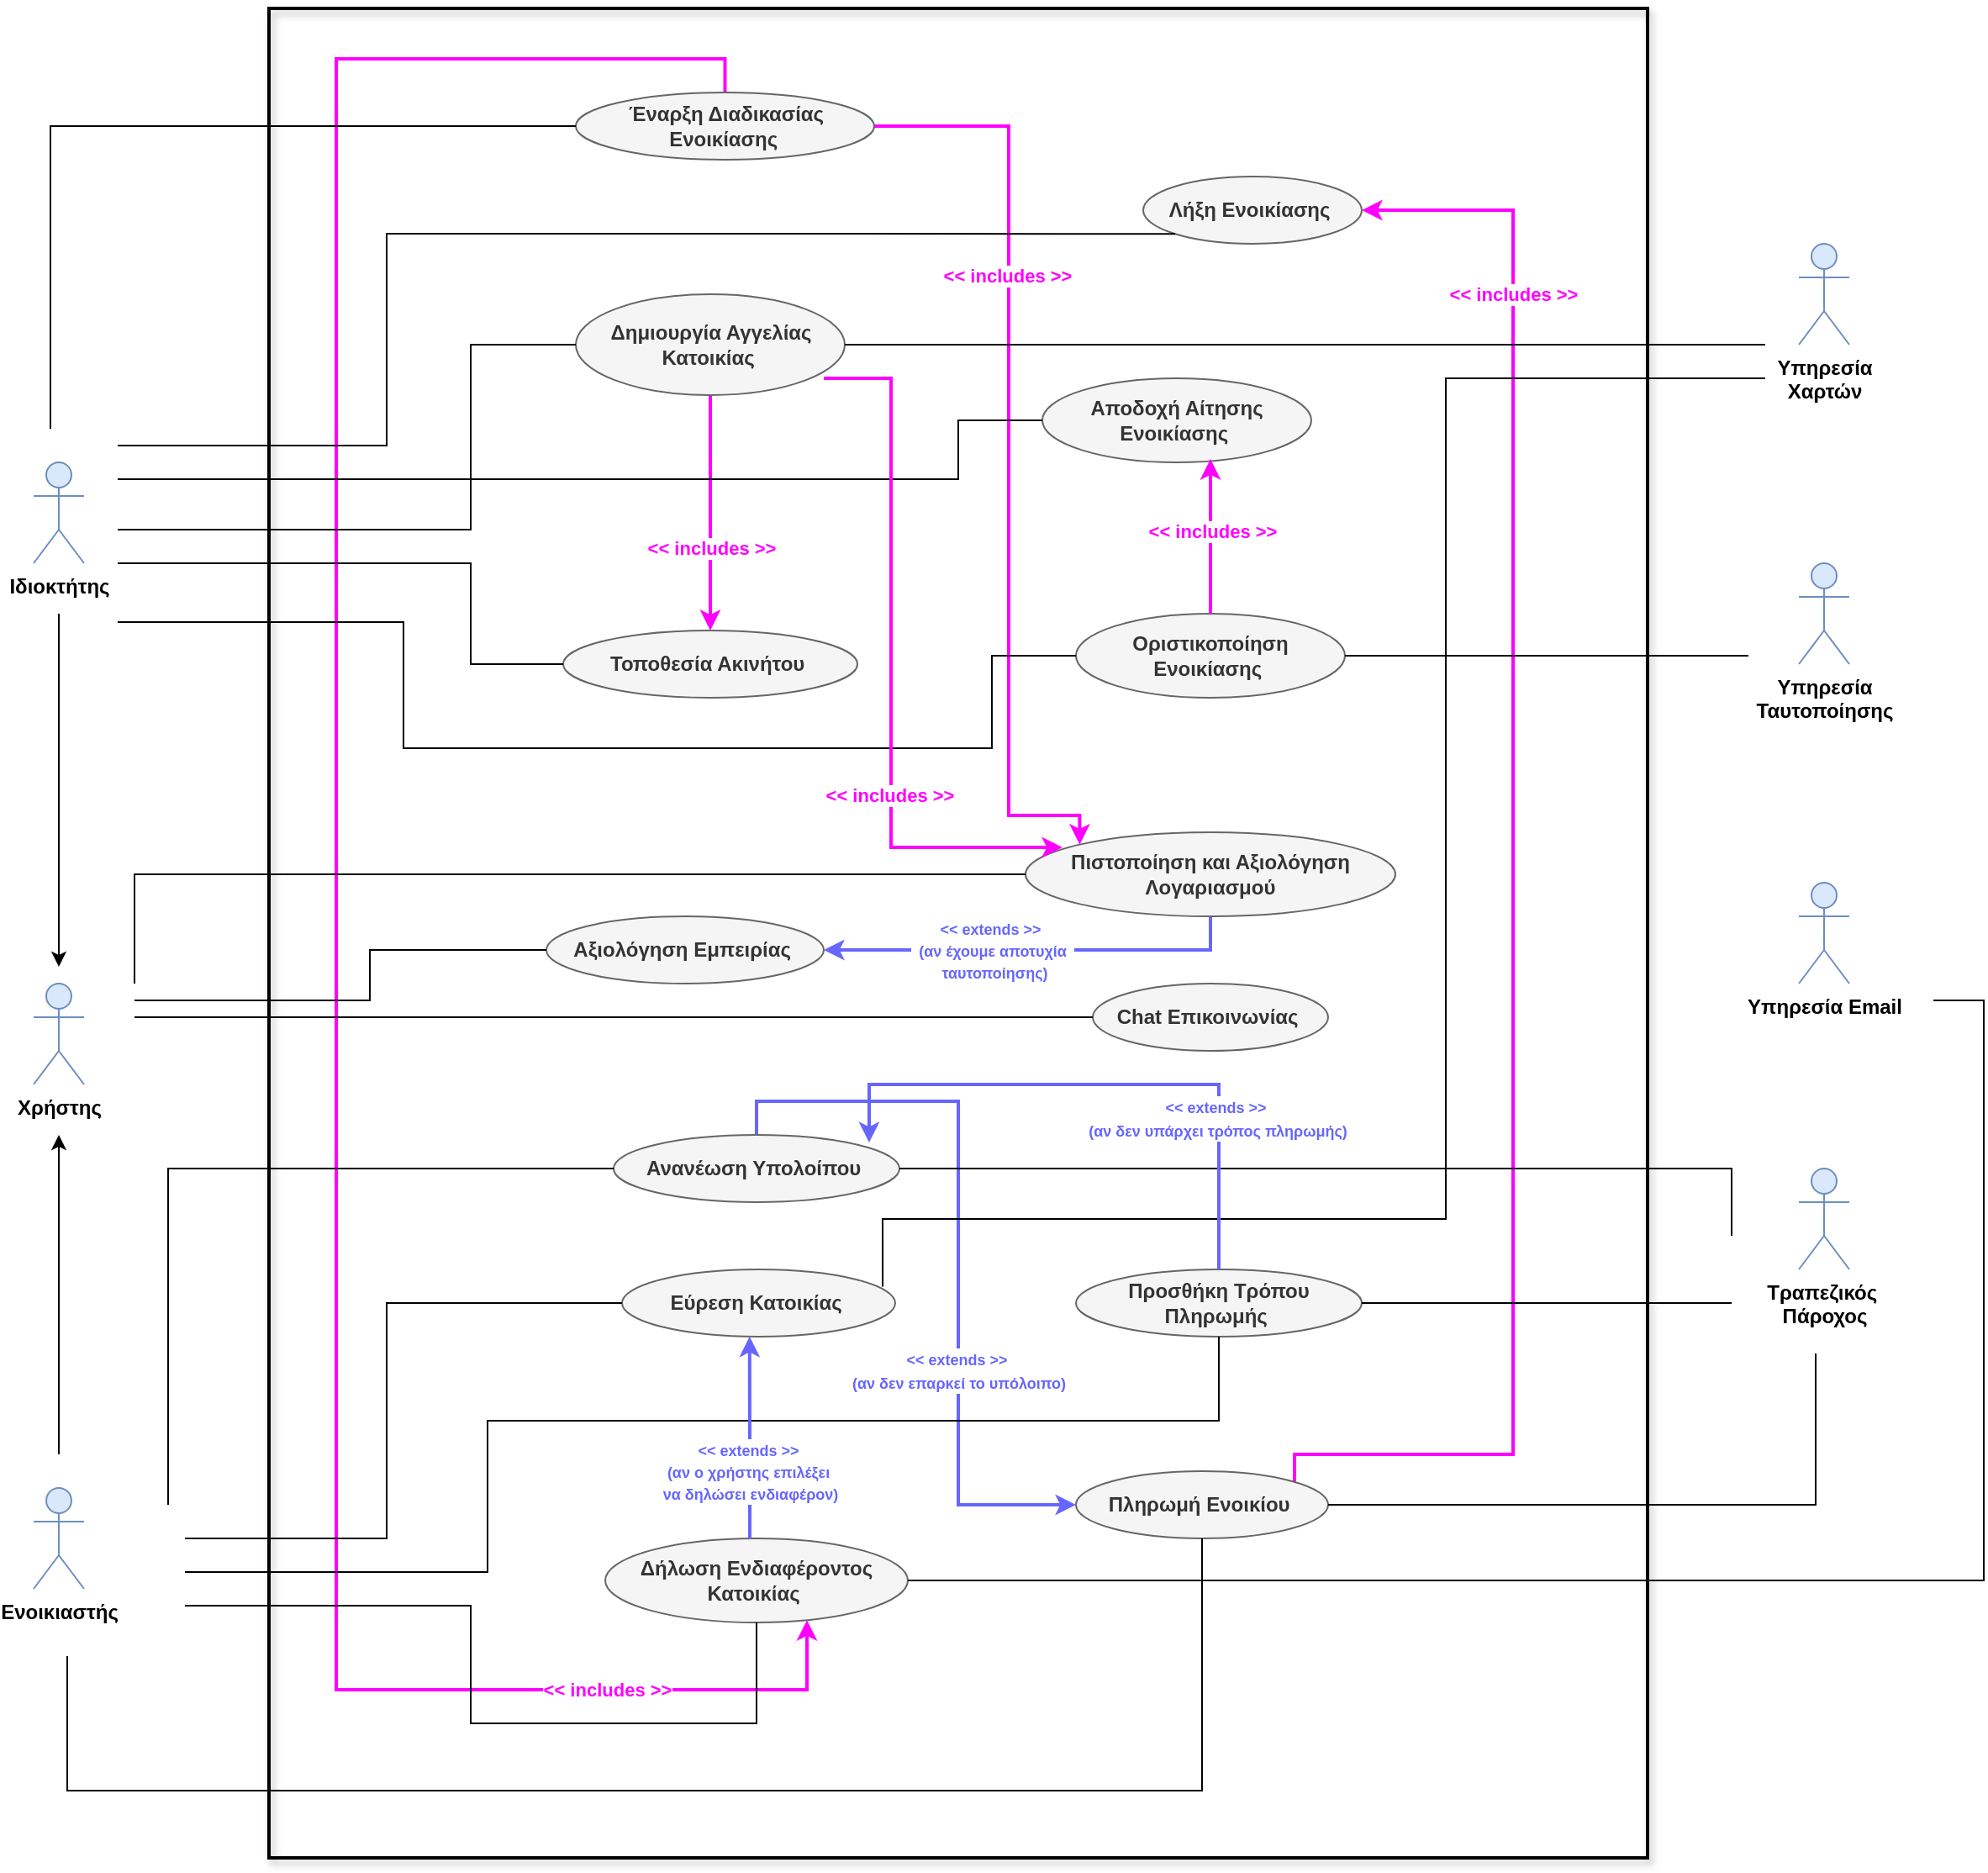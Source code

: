 <mxfile version="26.1.1" pages="2">
  <diagram name="Use-Case-Diagram" id="37kj7ruwc1lNBJ_ZtgJI">
    <mxGraphModel dx="2891" dy="930" grid="0" gridSize="10" guides="1" tooltips="1" connect="1" arrows="1" fold="1" page="0" pageScale="1" pageWidth="827" pageHeight="1169" math="0" shadow="0">
      <root>
        <mxCell id="0" />
        <mxCell id="1" parent="0" />
        <mxCell id="uwge-FKVhBbenf3adf19-28" value="" style="rounded=0;whiteSpace=wrap;html=1;fillColor=none;strokeWidth=2;strokeColor=#000000;shadow=1;" vertex="1" parent="1">
          <mxGeometry x="-270" y="440" width="820" height="1100" as="geometry" />
        </mxCell>
        <mxCell id="uwge-FKVhBbenf3adf19-68" style="edgeStyle=orthogonalEdgeStyle;rounded=0;orthogonalLoop=1;jettySize=auto;html=1;strokeColor=#FF00FF;strokeWidth=2;" edge="1" parent="1" source="uwge-FKVhBbenf3adf19-4" target="uwge-FKVhBbenf3adf19-5">
          <mxGeometry relative="1" as="geometry" />
        </mxCell>
        <mxCell id="uwge-FKVhBbenf3adf19-69" value="&lt;font style=&quot;color: rgb(255, 0, 255);&quot;&gt;&amp;lt;&amp;lt; includes &amp;gt;&amp;gt;&lt;/font&gt;" style="edgeLabel;html=1;align=center;verticalAlign=middle;resizable=0;points=[];fontStyle=1" vertex="1" connectable="0" parent="uwge-FKVhBbenf3adf19-68">
          <mxGeometry x="0.218" y="-2" relative="1" as="geometry">
            <mxPoint x="2" y="5" as="offset" />
          </mxGeometry>
        </mxCell>
        <mxCell id="uwge-FKVhBbenf3adf19-4" value="&lt;span style=&quot;text-align: left;&quot;&gt;Δημιουργία Αγγελίας Κατοικίας&amp;nbsp;&lt;/span&gt;" style="ellipse;whiteSpace=wrap;html=1;fontStyle=1;fillColor=#f5f5f5;fontColor=#333333;strokeColor=#666666;" vertex="1" parent="1">
          <mxGeometry x="-87.5" y="610" width="160" height="60" as="geometry" />
        </mxCell>
        <mxCell id="uwge-FKVhBbenf3adf19-5" value="&lt;span style=&quot;text-align: left;&quot;&gt;Τοποθεσία Ακινήτου&amp;nbsp;&lt;/span&gt;" style="ellipse;whiteSpace=wrap;html=1;fontStyle=1;fillColor=#f5f5f5;fontColor=#333333;strokeColor=#666666;" vertex="1" parent="1">
          <mxGeometry x="-95" y="810" width="175" height="40" as="geometry" />
        </mxCell>
        <mxCell id="uwge-FKVhBbenf3adf19-6" value="&lt;span style=&quot;text-align: left;&quot;&gt;Εύρεση Κατοικίας&amp;nbsp;&lt;/span&gt;" style="ellipse;whiteSpace=wrap;html=1;fontStyle=1;fillColor=#f5f5f5;fontColor=#333333;strokeColor=#666666;" vertex="1" parent="1">
          <mxGeometry x="-60" y="1190" width="162.5" height="40" as="geometry" />
        </mxCell>
        <mxCell id="uwge-FKVhBbenf3adf19-7" value="&lt;span style=&quot;text-align: left;&quot;&gt;Αξιολόγηση Εμπειρίας&amp;nbsp;&lt;/span&gt;" style="ellipse;whiteSpace=wrap;html=1;fontStyle=1;fillColor=#f5f5f5;fontColor=#333333;strokeColor=#666666;" vertex="1" parent="1">
          <mxGeometry x="-105" y="980" width="165" height="40" as="geometry" />
        </mxCell>
        <mxCell id="uwge-FKVhBbenf3adf19-86" style="edgeStyle=orthogonalEdgeStyle;rounded=0;orthogonalLoop=1;jettySize=auto;html=1;entryX=1;entryY=0.5;entryDx=0;entryDy=0;strokeColor=#6666FF;strokeWidth=2;" edge="1" parent="1" source="uwge-FKVhBbenf3adf19-8" target="uwge-FKVhBbenf3adf19-7">
          <mxGeometry relative="1" as="geometry">
            <Array as="points">
              <mxPoint x="290" y="1000" />
            </Array>
          </mxGeometry>
        </mxCell>
        <mxCell id="uwge-FKVhBbenf3adf19-87" value="&lt;span style=&quot;font-weight: 700;&quot;&gt;&lt;font style=&quot;font-size: 9px; color: rgb(102, 102, 255);&quot;&gt;&amp;lt;&amp;lt; extends &amp;gt;&amp;gt;&amp;nbsp;&lt;/font&gt;&lt;/span&gt;&lt;div&gt;&lt;span style=&quot;font-weight: 700;&quot;&gt;&lt;font style=&quot;font-size: 9px; color: rgb(102, 102, 255);&quot;&gt;&amp;nbsp; (αν έχουμε αποτυχία&amp;nbsp;&amp;nbsp;&lt;/font&gt;&lt;/span&gt;&lt;/div&gt;&lt;div&gt;&lt;span style=&quot;font-weight: 700;&quot;&gt;&lt;font style=&quot;font-size: 9px; color: rgb(102, 102, 255);&quot;&gt;&amp;nbsp;ταυτοποίησης)&lt;/font&gt;&lt;/span&gt;&lt;/div&gt;" style="edgeLabel;html=1;align=center;verticalAlign=middle;resizable=0;points=[];" vertex="1" connectable="0" parent="uwge-FKVhBbenf3adf19-86">
          <mxGeometry x="0.144" y="-3" relative="1" as="geometry">
            <mxPoint x="-7" y="3" as="offset" />
          </mxGeometry>
        </mxCell>
        <mxCell id="uwge-FKVhBbenf3adf19-8" value="&lt;span style=&quot;text-align: left;&quot;&gt;Πιστοποίηση και Αξιολόγηση Λογαριασμού&lt;/span&gt;" style="ellipse;whiteSpace=wrap;html=1;fontStyle=1;fillColor=#f5f5f5;fontColor=#333333;strokeColor=#666666;" vertex="1" parent="1">
          <mxGeometry x="180" y="930" width="220" height="50" as="geometry" />
        </mxCell>
        <mxCell id="uwge-FKVhBbenf3adf19-9" value="&lt;span style=&quot;text-align: left;&quot;&gt;Δήλωση Ενδιαφέροντος Κατοικίας&amp;nbsp;&lt;/span&gt;" style="ellipse;whiteSpace=wrap;html=1;fontStyle=1;fillColor=#f5f5f5;fontColor=#333333;strokeColor=#666666;" vertex="1" parent="1">
          <mxGeometry x="-70" y="1350" width="180" height="50" as="geometry" />
        </mxCell>
        <mxCell id="uwge-FKVhBbenf3adf19-89" style="edgeStyle=orthogonalEdgeStyle;rounded=0;orthogonalLoop=1;jettySize=auto;html=1;entryX=1;entryY=0.5;entryDx=0;entryDy=0;strokeColor=#FF00FF;strokeWidth=2;" edge="1" parent="1" source="uwge-FKVhBbenf3adf19-10" target="uwge-FKVhBbenf3adf19-19">
          <mxGeometry relative="1" as="geometry">
            <Array as="points">
              <mxPoint x="340" y="1300" />
              <mxPoint x="470" y="1300" />
              <mxPoint x="470" y="560" />
            </Array>
          </mxGeometry>
        </mxCell>
        <mxCell id="uwge-FKVhBbenf3adf19-90" value="&lt;b&gt;&lt;font style=&quot;color: rgb(255, 0, 255);&quot;&gt;&amp;lt;&amp;lt; includes &amp;gt;&amp;gt;&lt;/font&gt;&lt;/b&gt;" style="edgeLabel;html=1;align=center;verticalAlign=middle;resizable=0;points=[];" vertex="1" connectable="0" parent="uwge-FKVhBbenf3adf19-89">
          <mxGeometry x="0.687" relative="1" as="geometry">
            <mxPoint y="-13" as="offset" />
          </mxGeometry>
        </mxCell>
        <mxCell id="uwge-FKVhBbenf3adf19-10" value="&lt;span style=&quot;text-align: left;&quot;&gt;Πληρωμή Ενοικίου&amp;nbsp;&lt;/span&gt;" style="ellipse;whiteSpace=wrap;html=1;fontStyle=1;fillColor=#f5f5f5;fontColor=#333333;strokeColor=#666666;" vertex="1" parent="1">
          <mxGeometry x="210" y="1310" width="150" height="40" as="geometry" />
        </mxCell>
        <mxCell id="uwge-FKVhBbenf3adf19-12" value="&lt;span style=&quot;text-align: left;&quot;&gt;Προσθήκη Τρόπου Πληρωμής&amp;nbsp;&lt;/span&gt;" style="ellipse;whiteSpace=wrap;html=1;fontStyle=1;fillColor=#f5f5f5;fontColor=#333333;strokeColor=#666666;" vertex="1" parent="1">
          <mxGeometry x="210" y="1190" width="170" height="40" as="geometry" />
        </mxCell>
        <mxCell id="uwge-FKVhBbenf3adf19-81" style="edgeStyle=orthogonalEdgeStyle;rounded=0;orthogonalLoop=1;jettySize=auto;html=1;entryX=0;entryY=0.5;entryDx=0;entryDy=0;strokeColor=#6666FF;exitX=0.5;exitY=0;exitDx=0;exitDy=0;strokeWidth=2;" edge="1" parent="1" source="uwge-FKVhBbenf3adf19-13" target="uwge-FKVhBbenf3adf19-10">
          <mxGeometry relative="1" as="geometry">
            <mxPoint x="20" y="1090.0" as="sourcePoint" />
            <mxPoint x="210" y="1310.0" as="targetPoint" />
            <Array as="points">
              <mxPoint x="20" y="1090" />
              <mxPoint x="140" y="1090" />
              <mxPoint x="140" y="1330" />
            </Array>
          </mxGeometry>
        </mxCell>
        <mxCell id="uwge-FKVhBbenf3adf19-82" value="&lt;span style=&quot;font-weight: 700;&quot;&gt;&lt;font style=&quot;font-size: 9px; color: rgb(102, 102, 255);&quot;&gt;&amp;lt;&amp;lt; extends &amp;gt;&amp;gt;&amp;nbsp;&lt;/font&gt;&lt;/span&gt;&lt;div style=&quot;font-weight: 700;&quot;&gt;&lt;font style=&quot;font-size: 9px; color: rgb(102, 102, 255);&quot;&gt;(αν δεν επαρκεί το υπόλοιπο)&lt;/font&gt;&lt;/div&gt;" style="edgeLabel;html=1;align=center;verticalAlign=middle;resizable=0;points=[];" vertex="1" connectable="0" parent="uwge-FKVhBbenf3adf19-81">
          <mxGeometry x="0.72" relative="1" as="geometry">
            <mxPoint x="-7" y="-80" as="offset" />
          </mxGeometry>
        </mxCell>
        <mxCell id="uwge-FKVhBbenf3adf19-13" value="&lt;span style=&quot;text-align: left;&quot;&gt;Ανανέωση Υπολοίπου&amp;nbsp;&lt;/span&gt;" style="ellipse;whiteSpace=wrap;html=1;fontStyle=1;fillColor=#f5f5f5;fontColor=#333333;strokeColor=#666666;" vertex="1" parent="1">
          <mxGeometry x="-65" y="1110" width="170" height="40" as="geometry" />
        </mxCell>
        <mxCell id="uwge-FKVhBbenf3adf19-77" style="edgeStyle=orthogonalEdgeStyle;rounded=0;orthogonalLoop=1;jettySize=auto;html=1;strokeColor=#FF00FF;strokeWidth=2;" edge="1" parent="1" source="uwge-FKVhBbenf3adf19-15" target="uwge-FKVhBbenf3adf19-9">
          <mxGeometry relative="1" as="geometry">
            <Array as="points">
              <mxPoint x="1" y="470" />
              <mxPoint x="-230" y="470" />
              <mxPoint x="-230" y="1440" />
              <mxPoint x="50" y="1440" />
            </Array>
          </mxGeometry>
        </mxCell>
        <mxCell id="uwge-FKVhBbenf3adf19-78" value="&lt;font style=&quot;color: rgb(255, 0, 255);&quot;&gt;&amp;lt;&amp;lt; includes &amp;gt;&amp;gt;&lt;/font&gt;" style="edgeLabel;html=1;align=center;verticalAlign=middle;resizable=0;points=[];fontStyle=1" vertex="1" connectable="0" parent="uwge-FKVhBbenf3adf19-77">
          <mxGeometry x="0.766" y="-1" relative="1" as="geometry">
            <mxPoint x="20" y="-1" as="offset" />
          </mxGeometry>
        </mxCell>
        <mxCell id="uwge-FKVhBbenf3adf19-91" style="edgeStyle=orthogonalEdgeStyle;rounded=0;orthogonalLoop=1;jettySize=auto;html=1;entryX=0;entryY=0;entryDx=0;entryDy=0;strokeColor=#FF00FF;strokeWidth=2;" edge="1" parent="1" source="uwge-FKVhBbenf3adf19-15" target="uwge-FKVhBbenf3adf19-8">
          <mxGeometry relative="1" as="geometry">
            <Array as="points">
              <mxPoint x="170" y="510" />
              <mxPoint x="170" y="920" />
              <mxPoint x="212" y="920" />
            </Array>
          </mxGeometry>
        </mxCell>
        <mxCell id="uwge-FKVhBbenf3adf19-92" value="&lt;span style=&quot;color: rgb(255, 0, 255); font-weight: 700;&quot;&gt;&amp;lt;&amp;lt; includes &amp;gt;&amp;gt;&lt;/span&gt;" style="edgeLabel;html=1;align=center;verticalAlign=middle;resizable=0;points=[];" vertex="1" connectable="0" parent="uwge-FKVhBbenf3adf19-91">
          <mxGeometry x="-0.387" y="-1" relative="1" as="geometry">
            <mxPoint as="offset" />
          </mxGeometry>
        </mxCell>
        <mxCell id="uwge-FKVhBbenf3adf19-15" value="&lt;span style=&quot;text-align: left;&quot;&gt;Έναρξη Διαδικασίας Ενοικίασης&amp;nbsp;&lt;/span&gt;" style="ellipse;whiteSpace=wrap;html=1;fontStyle=1;fillColor=#f5f5f5;fontColor=#333333;strokeColor=#666666;" vertex="1" parent="1">
          <mxGeometry x="-87.5" y="490" width="177.5" height="40" as="geometry" />
        </mxCell>
        <mxCell id="uwge-FKVhBbenf3adf19-16" value="&lt;span style=&quot;text-align: left;&quot;&gt;Αποδοχή Αίτησης Ενοικίασης&amp;nbsp;&lt;/span&gt;" style="ellipse;whiteSpace=wrap;html=1;fontStyle=1;fillColor=#f5f5f5;fontColor=#333333;strokeColor=#666666;" vertex="1" parent="1">
          <mxGeometry x="190" y="660" width="160" height="50" as="geometry" />
        </mxCell>
        <mxCell id="uwge-FKVhBbenf3adf19-17" value="&lt;span style=&quot;text-align: left;&quot;&gt;Οριστικοποίηση Ενοικίασης&amp;nbsp;&lt;/span&gt;" style="ellipse;whiteSpace=wrap;html=1;fontStyle=1;fillColor=#f5f5f5;fontColor=#333333;strokeColor=#666666;" vertex="1" parent="1">
          <mxGeometry x="210" y="800" width="160" height="50" as="geometry" />
        </mxCell>
        <mxCell id="uwge-FKVhBbenf3adf19-18" value="&lt;span style=&quot;text-align: left;&quot;&gt;Chat Επικοινωνίας&amp;nbsp;&lt;/span&gt;" style="ellipse;whiteSpace=wrap;html=1;fontStyle=1;fillColor=#f5f5f5;fontColor=#333333;strokeColor=#666666;" vertex="1" parent="1">
          <mxGeometry x="220" y="1020" width="140" height="40" as="geometry" />
        </mxCell>
        <mxCell id="uwge-FKVhBbenf3adf19-19" value="&lt;span style=&quot;text-align: left;&quot;&gt;Λήξη Ενοικίασης&amp;nbsp;&lt;/span&gt;" style="ellipse;whiteSpace=wrap;html=1;fontStyle=1;fillColor=#f5f5f5;fontColor=#333333;strokeColor=#666666;" vertex="1" parent="1">
          <mxGeometry x="250" y="540" width="130" height="40" as="geometry" />
        </mxCell>
        <mxCell id="uwge-FKVhBbenf3adf19-35" style="edgeStyle=orthogonalEdgeStyle;rounded=0;orthogonalLoop=1;jettySize=auto;html=1;" edge="1" parent="1">
          <mxGeometry relative="1" as="geometry">
            <mxPoint x="-395" y="1010" as="targetPoint" />
            <mxPoint x="-395" y="800" as="sourcePoint" />
          </mxGeometry>
        </mxCell>
        <mxCell id="uwge-FKVhBbenf3adf19-20" value="Ιδιοκτήτης" style="shape=umlActor;verticalLabelPosition=bottom;verticalAlign=top;html=1;outlineConnect=0;fillColor=#dae8fc;strokeColor=#6c8ebf;fontStyle=1" vertex="1" parent="1">
          <mxGeometry x="-410" y="710" width="30" height="60" as="geometry" />
        </mxCell>
        <mxCell id="uwge-FKVhBbenf3adf19-22" value="Τραπεζικός&amp;nbsp;&lt;div&gt;Πάροχος&lt;/div&gt;" style="shape=umlActor;verticalLabelPosition=bottom;verticalAlign=top;html=1;outlineConnect=0;fillColor=#dae8fc;strokeColor=#6c8ebf;fontStyle=1" vertex="1" parent="1">
          <mxGeometry x="640" y="1130" width="30" height="60" as="geometry" />
        </mxCell>
        <mxCell id="uwge-FKVhBbenf3adf19-23" value="Υπηρεσία Email" style="shape=umlActor;verticalLabelPosition=bottom;verticalAlign=top;html=1;outlineConnect=0;fillColor=#dae8fc;strokeColor=#6c8ebf;fontStyle=1" vertex="1" parent="1">
          <mxGeometry x="640" y="960" width="30" height="60" as="geometry" />
        </mxCell>
        <mxCell id="uwge-FKVhBbenf3adf19-24" value="Χρήστης" style="shape=umlActor;verticalLabelPosition=bottom;verticalAlign=top;html=1;outlineConnect=0;fillColor=#dae8fc;strokeColor=#6c8ebf;fontStyle=1" vertex="1" parent="1">
          <mxGeometry x="-410" y="1020" width="30" height="60" as="geometry" />
        </mxCell>
        <mxCell id="uwge-FKVhBbenf3adf19-67" style="edgeStyle=orthogonalEdgeStyle;rounded=0;orthogonalLoop=1;jettySize=auto;html=1;" edge="1" parent="1">
          <mxGeometry relative="1" as="geometry">
            <mxPoint x="-395" y="1110" as="targetPoint" />
            <mxPoint x="-395" y="1300" as="sourcePoint" />
          </mxGeometry>
        </mxCell>
        <mxCell id="uwge-FKVhBbenf3adf19-25" value="Ενοικιαστής" style="shape=umlActor;verticalLabelPosition=bottom;verticalAlign=top;html=1;outlineConnect=0;fillColor=#dae8fc;strokeColor=#6c8ebf;fontStyle=1" vertex="1" parent="1">
          <mxGeometry x="-410" y="1320" width="30" height="60" as="geometry" />
        </mxCell>
        <mxCell id="uwge-FKVhBbenf3adf19-26" value="Υπηρεσία&lt;div&gt;Χαρτών&lt;/div&gt;" style="shape=umlActor;verticalLabelPosition=bottom;verticalAlign=top;html=1;outlineConnect=0;fillColor=#dae8fc;strokeColor=#6c8ebf;fontStyle=1" vertex="1" parent="1">
          <mxGeometry x="640" y="580" width="30" height="60" as="geometry" />
        </mxCell>
        <mxCell id="uwge-FKVhBbenf3adf19-27" value="Υπηρεσία&lt;div&gt;Ταυτοποίησης&lt;/div&gt;" style="shape=umlActor;verticalLabelPosition=bottom;verticalAlign=top;html=1;outlineConnect=0;fillColor=#dae8fc;strokeColor=#6c8ebf;fontStyle=1" vertex="1" parent="1">
          <mxGeometry x="640" y="770" width="30" height="60" as="geometry" />
        </mxCell>
        <mxCell id="uwge-FKVhBbenf3adf19-38" value="" style="endArrow=none;html=1;rounded=0;entryX=0;entryY=0.5;entryDx=0;entryDy=0;" edge="1" parent="1" target="uwge-FKVhBbenf3adf19-4">
          <mxGeometry width="50" height="50" relative="1" as="geometry">
            <mxPoint x="-360" y="750" as="sourcePoint" />
            <mxPoint x="10" y="860" as="targetPoint" />
            <Array as="points">
              <mxPoint x="-150" y="750" />
              <mxPoint x="-150" y="640" />
            </Array>
          </mxGeometry>
        </mxCell>
        <mxCell id="uwge-FKVhBbenf3adf19-40" value="" style="endArrow=none;html=1;rounded=0;entryX=0;entryY=0.5;entryDx=0;entryDy=0;" edge="1" parent="1" target="uwge-FKVhBbenf3adf19-5">
          <mxGeometry width="50" height="50" relative="1" as="geometry">
            <mxPoint x="-360" y="770" as="sourcePoint" />
            <mxPoint x="30" y="850" as="targetPoint" />
            <Array as="points">
              <mxPoint x="-150" y="770" />
              <mxPoint x="-150" y="830" />
            </Array>
          </mxGeometry>
        </mxCell>
        <mxCell id="uwge-FKVhBbenf3adf19-42" value="" style="endArrow=none;html=1;rounded=0;entryX=0;entryY=0.5;entryDx=0;entryDy=0;" edge="1" parent="1" target="uwge-FKVhBbenf3adf19-6">
          <mxGeometry width="50" height="50" relative="1" as="geometry">
            <mxPoint x="-320" y="1350" as="sourcePoint" />
            <mxPoint x="240" y="1230" as="targetPoint" />
            <Array as="points">
              <mxPoint x="-200" y="1350" />
              <mxPoint x="-200" y="1210" />
            </Array>
          </mxGeometry>
        </mxCell>
        <mxCell id="uwge-FKVhBbenf3adf19-43" value="" style="endArrow=none;html=1;rounded=0;entryX=0.5;entryY=1;entryDx=0;entryDy=0;" edge="1" parent="1" target="uwge-FKVhBbenf3adf19-12">
          <mxGeometry width="50" height="50" relative="1" as="geometry">
            <mxPoint x="-320" y="1370" as="sourcePoint" />
            <mxPoint x="-57.5" y="1230" as="targetPoint" />
            <Array as="points">
              <mxPoint x="-140" y="1370" />
              <mxPoint x="-140" y="1280" />
              <mxPoint x="295" y="1280" />
            </Array>
          </mxGeometry>
        </mxCell>
        <mxCell id="uwge-FKVhBbenf3adf19-44" value="" style="endArrow=none;html=1;rounded=0;entryX=0.5;entryY=1;entryDx=0;entryDy=0;" edge="1" parent="1" target="uwge-FKVhBbenf3adf19-9">
          <mxGeometry width="50" height="50" relative="1" as="geometry">
            <mxPoint x="-320" y="1390" as="sourcePoint" />
            <mxPoint x="170" y="1270" as="targetPoint" />
            <Array as="points">
              <mxPoint x="-150" y="1390" />
              <mxPoint x="-150" y="1460" />
              <mxPoint x="20" y="1460" />
            </Array>
          </mxGeometry>
        </mxCell>
        <mxCell id="uwge-FKVhBbenf3adf19-46" value="" style="endArrow=none;html=1;rounded=0;entryX=0;entryY=0.5;entryDx=0;entryDy=0;" edge="1" parent="1" target="uwge-FKVhBbenf3adf19-16">
          <mxGeometry width="50" height="50" relative="1" as="geometry">
            <mxPoint x="-360" y="720" as="sourcePoint" />
            <mxPoint x="190" y="950" as="targetPoint" />
            <Array as="points">
              <mxPoint x="140" y="720" />
              <mxPoint x="140" y="685" />
            </Array>
          </mxGeometry>
        </mxCell>
        <mxCell id="uwge-FKVhBbenf3adf19-47" value="" style="endArrow=none;html=1;rounded=0;entryX=0;entryY=0.5;entryDx=0;entryDy=0;" edge="1" parent="1" target="uwge-FKVhBbenf3adf19-17">
          <mxGeometry width="50" height="50" relative="1" as="geometry">
            <mxPoint x="-360" y="805" as="sourcePoint" />
            <mxPoint x="200" y="770" as="targetPoint" />
            <Array as="points">
              <mxPoint x="-190" y="805" />
              <mxPoint x="-190" y="880" />
              <mxPoint x="160" y="880" />
              <mxPoint x="160" y="825" />
            </Array>
          </mxGeometry>
        </mxCell>
        <mxCell id="uwge-FKVhBbenf3adf19-48" value="" style="endArrow=none;html=1;rounded=0;entryX=0;entryY=0.5;entryDx=0;entryDy=0;" edge="1" parent="1" target="uwge-FKVhBbenf3adf19-13">
          <mxGeometry width="50" height="50" relative="1" as="geometry">
            <mxPoint x="-330" y="1330" as="sourcePoint" />
            <mxPoint x="150" y="1000" as="targetPoint" />
            <Array as="points">
              <mxPoint x="-330" y="1130" />
              <mxPoint x="-190" y="1130" />
            </Array>
          </mxGeometry>
        </mxCell>
        <mxCell id="uwge-FKVhBbenf3adf19-50" value="" style="endArrow=none;html=1;rounded=0;entryX=0;entryY=0.5;entryDx=0;entryDy=0;" edge="1" parent="1" target="uwge-FKVhBbenf3adf19-8">
          <mxGeometry width="50" height="50" relative="1" as="geometry">
            <mxPoint x="-350" y="1020" as="sourcePoint" />
            <mxPoint x="-20" y="970" as="targetPoint" />
            <Array as="points">
              <mxPoint x="-350" y="955" />
              <mxPoint x="-240" y="955" />
            </Array>
          </mxGeometry>
        </mxCell>
        <mxCell id="uwge-FKVhBbenf3adf19-52" value="" style="endArrow=none;html=1;rounded=0;entryX=0;entryY=0.5;entryDx=0;entryDy=0;" edge="1" parent="1" target="uwge-FKVhBbenf3adf19-7">
          <mxGeometry width="50" height="50" relative="1" as="geometry">
            <mxPoint x="-350" y="1030" as="sourcePoint" />
            <mxPoint x="120" y="970" as="targetPoint" />
            <Array as="points">
              <mxPoint x="-210" y="1030" />
              <mxPoint x="-210" y="1000" />
            </Array>
          </mxGeometry>
        </mxCell>
        <mxCell id="uwge-FKVhBbenf3adf19-53" value="" style="endArrow=none;html=1;rounded=0;entryX=0;entryY=0.5;entryDx=0;entryDy=0;" edge="1" parent="1" target="uwge-FKVhBbenf3adf19-18">
          <mxGeometry width="50" height="50" relative="1" as="geometry">
            <mxPoint x="-350" y="1040" as="sourcePoint" />
            <mxPoint x="120" y="1010" as="targetPoint" />
          </mxGeometry>
        </mxCell>
        <mxCell id="uwge-FKVhBbenf3adf19-54" value="" style="endArrow=none;html=1;rounded=0;entryX=0;entryY=0.5;entryDx=0;entryDy=0;" edge="1" parent="1" target="uwge-FKVhBbenf3adf19-15">
          <mxGeometry width="50" height="50" relative="1" as="geometry">
            <mxPoint x="-400" y="690" as="sourcePoint" />
            <mxPoint x="190" y="850" as="targetPoint" />
            <Array as="points">
              <mxPoint x="-400" y="510" />
            </Array>
          </mxGeometry>
        </mxCell>
        <mxCell id="uwge-FKVhBbenf3adf19-55" value="" style="endArrow=none;html=1;rounded=0;entryX=0;entryY=1;entryDx=0;entryDy=0;" edge="1" parent="1" target="uwge-FKVhBbenf3adf19-19">
          <mxGeometry width="50" height="50" relative="1" as="geometry">
            <mxPoint x="-360" y="700" as="sourcePoint" />
            <mxPoint x="190" y="850" as="targetPoint" />
            <Array as="points">
              <mxPoint x="-200" y="700" />
              <mxPoint x="-200" y="574" />
              <mxPoint x="20" y="574" />
            </Array>
          </mxGeometry>
        </mxCell>
        <mxCell id="uwge-FKVhBbenf3adf19-58" value="" style="endArrow=none;html=1;rounded=0;entryX=0.5;entryY=1;entryDx=0;entryDy=0;" edge="1" parent="1" target="uwge-FKVhBbenf3adf19-10">
          <mxGeometry width="50" height="50" relative="1" as="geometry">
            <mxPoint x="-390" y="1420" as="sourcePoint" />
            <mxPoint x="270" y="1200" as="targetPoint" />
            <Array as="points">
              <mxPoint x="-390" y="1500" />
              <mxPoint x="-40" y="1500" />
              <mxPoint x="285" y="1500" />
            </Array>
          </mxGeometry>
        </mxCell>
        <mxCell id="uwge-FKVhBbenf3adf19-60" value="" style="endArrow=none;html=1;rounded=0;exitX=1;exitY=0.5;exitDx=0;exitDy=0;" edge="1" parent="1" source="uwge-FKVhBbenf3adf19-13">
          <mxGeometry width="50" height="50" relative="1" as="geometry">
            <mxPoint x="130" y="1040" as="sourcePoint" />
            <mxPoint x="600" y="1170" as="targetPoint" />
            <Array as="points">
              <mxPoint x="480" y="1130" />
              <mxPoint x="600" y="1130" />
            </Array>
          </mxGeometry>
        </mxCell>
        <mxCell id="uwge-FKVhBbenf3adf19-61" value="" style="endArrow=none;html=1;rounded=0;exitX=1;exitY=0.5;exitDx=0;exitDy=0;" edge="1" parent="1" source="uwge-FKVhBbenf3adf19-12">
          <mxGeometry width="50" height="50" relative="1" as="geometry">
            <mxPoint x="170" y="1100" as="sourcePoint" />
            <mxPoint x="600" y="1210" as="targetPoint" />
          </mxGeometry>
        </mxCell>
        <mxCell id="uwge-FKVhBbenf3adf19-62" value="" style="endArrow=none;html=1;rounded=0;exitX=1;exitY=0.5;exitDx=0;exitDy=0;" edge="1" parent="1" source="uwge-FKVhBbenf3adf19-17">
          <mxGeometry width="50" height="50" relative="1" as="geometry">
            <mxPoint x="140" y="990" as="sourcePoint" />
            <mxPoint x="610" y="825" as="targetPoint" />
          </mxGeometry>
        </mxCell>
        <mxCell id="uwge-FKVhBbenf3adf19-63" value="" style="endArrow=none;html=1;rounded=0;exitX=1;exitY=0.5;exitDx=0;exitDy=0;" edge="1" parent="1" source="uwge-FKVhBbenf3adf19-4">
          <mxGeometry width="50" height="50" relative="1" as="geometry">
            <mxPoint x="140" y="990" as="sourcePoint" />
            <mxPoint x="620" y="640" as="targetPoint" />
          </mxGeometry>
        </mxCell>
        <mxCell id="uwge-FKVhBbenf3adf19-64" value="" style="endArrow=none;html=1;rounded=0;exitX=0.954;exitY=0.256;exitDx=0;exitDy=0;exitPerimeter=0;" edge="1" parent="1" source="uwge-FKVhBbenf3adf19-6">
          <mxGeometry width="50" height="50" relative="1" as="geometry">
            <mxPoint x="95" y="1202" as="sourcePoint" />
            <mxPoint x="620" y="660" as="targetPoint" />
            <Array as="points">
              <mxPoint x="95" y="1160" />
              <mxPoint x="430" y="1160" />
              <mxPoint x="430" y="660" />
            </Array>
          </mxGeometry>
        </mxCell>
        <mxCell id="uwge-FKVhBbenf3adf19-65" value="" style="endArrow=none;html=1;rounded=0;exitX=1;exitY=0.5;exitDx=0;exitDy=0;" edge="1" parent="1" source="uwge-FKVhBbenf3adf19-9">
          <mxGeometry width="50" height="50" relative="1" as="geometry">
            <mxPoint x="140" y="1080" as="sourcePoint" />
            <mxPoint x="720" y="1030" as="targetPoint" />
            <Array as="points">
              <mxPoint x="750" y="1375" />
              <mxPoint x="750" y="1030" />
            </Array>
          </mxGeometry>
        </mxCell>
        <mxCell id="uwge-FKVhBbenf3adf19-66" value="" style="endArrow=none;html=1;rounded=0;exitX=1;exitY=0.5;exitDx=0;exitDy=0;" edge="1" parent="1" source="uwge-FKVhBbenf3adf19-10">
          <mxGeometry width="50" height="50" relative="1" as="geometry">
            <mxPoint x="140" y="1080" as="sourcePoint" />
            <mxPoint x="650" y="1240" as="targetPoint" />
            <Array as="points">
              <mxPoint x="650" y="1330" />
            </Array>
          </mxGeometry>
        </mxCell>
        <mxCell id="uwge-FKVhBbenf3adf19-70" style="edgeStyle=orthogonalEdgeStyle;rounded=0;orthogonalLoop=1;jettySize=auto;html=1;entryX=0;entryY=0;entryDx=0;entryDy=0;strokeColor=#FF00FF;strokeWidth=2;" edge="1" parent="1">
          <mxGeometry relative="1" as="geometry">
            <mxPoint x="60" y="660" as="sourcePoint" />
            <mxPoint x="201.998" y="938.982" as="targetPoint" />
            <Array as="points">
              <mxPoint x="100" y="660" />
              <mxPoint x="100" y="939" />
            </Array>
          </mxGeometry>
        </mxCell>
        <mxCell id="uwge-FKVhBbenf3adf19-74" value="&lt;font style=&quot;color: rgb(255, 0, 255);&quot;&gt;&amp;lt;&amp;lt; includes &amp;gt;&amp;gt;&lt;/font&gt;" style="edgeLabel;html=1;align=center;verticalAlign=middle;resizable=0;points=[];fontStyle=1" vertex="1" connectable="0" parent="uwge-FKVhBbenf3adf19-70">
          <mxGeometry x="0.365" y="-1" relative="1" as="geometry">
            <mxPoint as="offset" />
          </mxGeometry>
        </mxCell>
        <mxCell id="uwge-FKVhBbenf3adf19-75" style="edgeStyle=orthogonalEdgeStyle;rounded=0;orthogonalLoop=1;jettySize=auto;html=1;entryX=0.625;entryY=0.96;entryDx=0;entryDy=0;entryPerimeter=0;strokeWidth=2;strokeColor=#FF00FF;" edge="1" parent="1" source="uwge-FKVhBbenf3adf19-17" target="uwge-FKVhBbenf3adf19-16">
          <mxGeometry relative="1" as="geometry" />
        </mxCell>
        <mxCell id="uwge-FKVhBbenf3adf19-76" value="&lt;font style=&quot;color: rgb(255, 0, 255);&quot;&gt;&amp;lt;&amp;lt; includes &amp;gt;&amp;gt;&lt;/font&gt;" style="edgeLabel;html=1;align=center;verticalAlign=middle;resizable=0;points=[];fontStyle=1" vertex="1" connectable="0" parent="uwge-FKVhBbenf3adf19-75">
          <mxGeometry x="0.072" y="-1" relative="1" as="geometry">
            <mxPoint as="offset" />
          </mxGeometry>
        </mxCell>
        <mxCell id="uwge-FKVhBbenf3adf19-83" style="edgeStyle=orthogonalEdgeStyle;rounded=0;orthogonalLoop=1;jettySize=auto;html=1;entryX=0.894;entryY=0.114;entryDx=0;entryDy=0;entryPerimeter=0;strokeColor=#6666FF;strokeWidth=2;" edge="1" parent="1" source="uwge-FKVhBbenf3adf19-12" target="uwge-FKVhBbenf3adf19-13">
          <mxGeometry relative="1" as="geometry">
            <Array as="points">
              <mxPoint x="295" y="1080" />
              <mxPoint x="87" y="1080" />
            </Array>
          </mxGeometry>
        </mxCell>
        <mxCell id="uwge-FKVhBbenf3adf19-84" value="&lt;span style=&quot;color: rgba(0, 0, 0, 0); font-family: monospace; font-size: 0px; text-align: start;&quot;&gt;%3CmxGraphModel%3E%3Croot%3E%3CmxCell%20id%3D%220%22%2F%3E%3CmxCell%20id%3D%221%22%20parent%3D%220%22%2F%3E%3CmxCell%20id%3D%222%22%20value%3D%22%26lt%3Bspan%20style%3D%26quot%3Bfont-weight%3A%20700%3B%26quot%3B%26gt%3B%26amp%3Blt%3B%26amp%3Blt%3B%20extends%20%26amp%3Bgt%3B%26amp%3Bgt%3B%26amp%3Bnbsp%3B%26lt%3B%2Fspan%26gt%3B%26lt%3Bdiv%20style%3D%26quot%3Bfont-weight%3A%20700%3B%26quot%3B%26gt%3B(%CE%B1%CE%BD%20%CE%B4%CE%B5%CE%BD%20%CE%B5%CF%80%CE%B1%CF%81%CE%BA%CE%B5%CE%AF%20%CF%84%CE%BF%20%CF%85%CF%80%CF%8C%CE%BB%CE%BF%CE%B9%CF%80%CE%BF)%26lt%3B%2Fdiv%26gt%3B%22%20style%3D%22edgeLabel%3Bhtml%3D1%3Balign%3Dcenter%3BverticalAlign%3Dmiddle%3Bresizable%3D0%3Bpoints%3D%5B%5D%3B%22%20vertex%3D%221%22%20connectable%3D%220%22%20parent%3D%221%22%3E%3CmxGeometry%20x%3D%22130.059%22%20y%3D%221310%22%20as%3D%22geometry%22%2F%3E%3C%2FmxCell%3E%3C%2Froot%3E%3C%2FmxGraphModel%3E&lt;/span&gt;" style="edgeLabel;html=1;align=center;verticalAlign=middle;resizable=0;points=[];" vertex="1" connectable="0" parent="uwge-FKVhBbenf3adf19-83">
          <mxGeometry x="-0.424" y="-2" relative="1" as="geometry">
            <mxPoint x="1" as="offset" />
          </mxGeometry>
        </mxCell>
        <mxCell id="uwge-FKVhBbenf3adf19-85" value="&lt;span style=&quot;font-weight: 700;&quot;&gt;&lt;font style=&quot;font-size: 9px; color: rgb(102, 102, 255);&quot;&gt;&amp;lt;&amp;lt; extends &amp;gt;&amp;gt;&amp;nbsp;&lt;/font&gt;&lt;/span&gt;&lt;div&gt;&lt;span style=&quot;font-weight: 700;&quot;&gt;&lt;font style=&quot;font-size: 9px; color: rgb(102, 102, 255);&quot;&gt;(αν δεν υπάρχει τρόπος πληρωμής)&lt;/font&gt;&lt;/span&gt;&lt;/div&gt;" style="edgeLabel;html=1;align=center;verticalAlign=middle;resizable=0;points=[];" vertex="1" connectable="0" parent="uwge-FKVhBbenf3adf19-83">
          <mxGeometry x="-0.451" y="1" relative="1" as="geometry">
            <mxPoint y="7" as="offset" />
          </mxGeometry>
        </mxCell>
        <mxCell id="uwge-FKVhBbenf3adf19-88" value="&lt;span style=&quot;forced-color-adjust: none; color: rgb(0, 0, 0); font-family: Helvetica; font-size: 11px; font-style: normal; font-variant-ligatures: normal; font-variant-caps: normal; letter-spacing: normal; orphans: 2; text-align: center; text-indent: 0px; text-transform: none; widows: 2; word-spacing: 0px; -webkit-text-stroke-width: 0px; white-space: nowrap; text-decoration-thickness: initial; text-decoration-style: initial; text-decoration-color: initial; font-weight: 700;&quot;&gt;&lt;font style=&quot;forced-color-adjust: none; font-size: 9px; color: rgb(102, 102, 255);&quot;&gt;&amp;lt;&amp;lt; extends &amp;gt;&amp;gt;&amp;nbsp;&lt;/font&gt;&lt;/span&gt;&lt;div style=&quot;forced-color-adjust: none; color: rgb(0, 0, 0); font-family: Helvetica; font-size: 11px; font-style: normal; font-variant-ligatures: normal; font-variant-caps: normal; letter-spacing: normal; orphans: 2; text-align: center; text-indent: 0px; text-transform: none; widows: 2; word-spacing: 0px; -webkit-text-stroke-width: 0px; white-space: nowrap; text-decoration-thickness: initial; text-decoration-style: initial; text-decoration-color: initial; font-weight: 700;&quot;&gt;&lt;font style=&quot;forced-color-adjust: none; font-size: 9px; color: rgb(102, 102, 255);&quot;&gt;(αν ο χρήστης επιλέξει&amp;nbsp;&lt;/font&gt;&lt;/div&gt;&lt;div style=&quot;forced-color-adjust: none; color: rgb(0, 0, 0); font-family: Helvetica; font-size: 11px; font-style: normal; font-variant-ligatures: normal; font-variant-caps: normal; letter-spacing: normal; orphans: 2; text-align: center; text-indent: 0px; text-transform: none; widows: 2; word-spacing: 0px; -webkit-text-stroke-width: 0px; white-space: nowrap; text-decoration-thickness: initial; text-decoration-style: initial; text-decoration-color: initial; font-weight: 700;&quot;&gt;&lt;font style=&quot;forced-color-adjust: none; font-size: 9px; color: rgb(102, 102, 255);&quot;&gt;να δηλώσει ενδιαφέρον)&lt;/font&gt;&lt;/div&gt;" style="edgeStyle=orthogonalEdgeStyle;rounded=0;orthogonalLoop=1;jettySize=auto;html=1;entryX=0.467;entryY=0.998;entryDx=0;entryDy=0;entryPerimeter=0;strokeWidth=2;strokeColor=#6666FF;" edge="1" parent="1" source="uwge-FKVhBbenf3adf19-9" target="uwge-FKVhBbenf3adf19-6">
          <mxGeometry x="-0.334" relative="1" as="geometry">
            <Array as="points">
              <mxPoint x="16" y="1320" />
              <mxPoint x="16" y="1320" />
            </Array>
            <mxPoint as="offset" />
          </mxGeometry>
        </mxCell>
      </root>
    </mxGraphModel>
  </diagram>
  <diagram id="vydJ0GtcVZMlvDJALc2b" name="Domain-Model">
    <mxGraphModel dx="2662" dy="1693" grid="0" gridSize="10" guides="1" tooltips="1" connect="1" arrows="1" fold="1" page="0" pageScale="1" pageWidth="827" pageHeight="1169" math="0" shadow="0">
      <root>
        <mxCell id="0" />
        <mxCell id="1" parent="0" />
      </root>
    </mxGraphModel>
  </diagram>
</mxfile>
